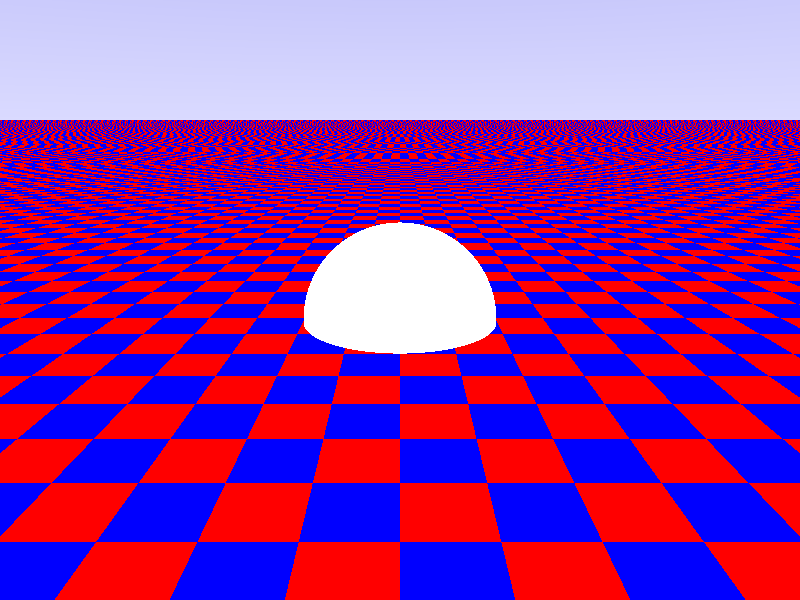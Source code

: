 #include "colors.inc"

light_source {<40,50,-40> White}    
light_source {<40,50,-40> White}    

camera 
{   location <0,3,-10> 
    look_at <0,0,0> 
}                        

plane 
{   <0, 1, 0>, -1 
    pigment 
    { 
      checker color Red, color Blue 
    }  
}                

sky_sphere 
{   pigment 
    {   gradient y
        color_map { [0.0 color rgb <0.7,0.7,1.0>] 
                    [1.0 color blue 0.8] 
                  }
    } 
}
    
// Esfera em x=0, y=1, z=2 com raio=2 
sphere 
{   <0, -1, 2>, 2 
    texture 
    {   pigment 
        {   color White
        } 
    } 
} 



